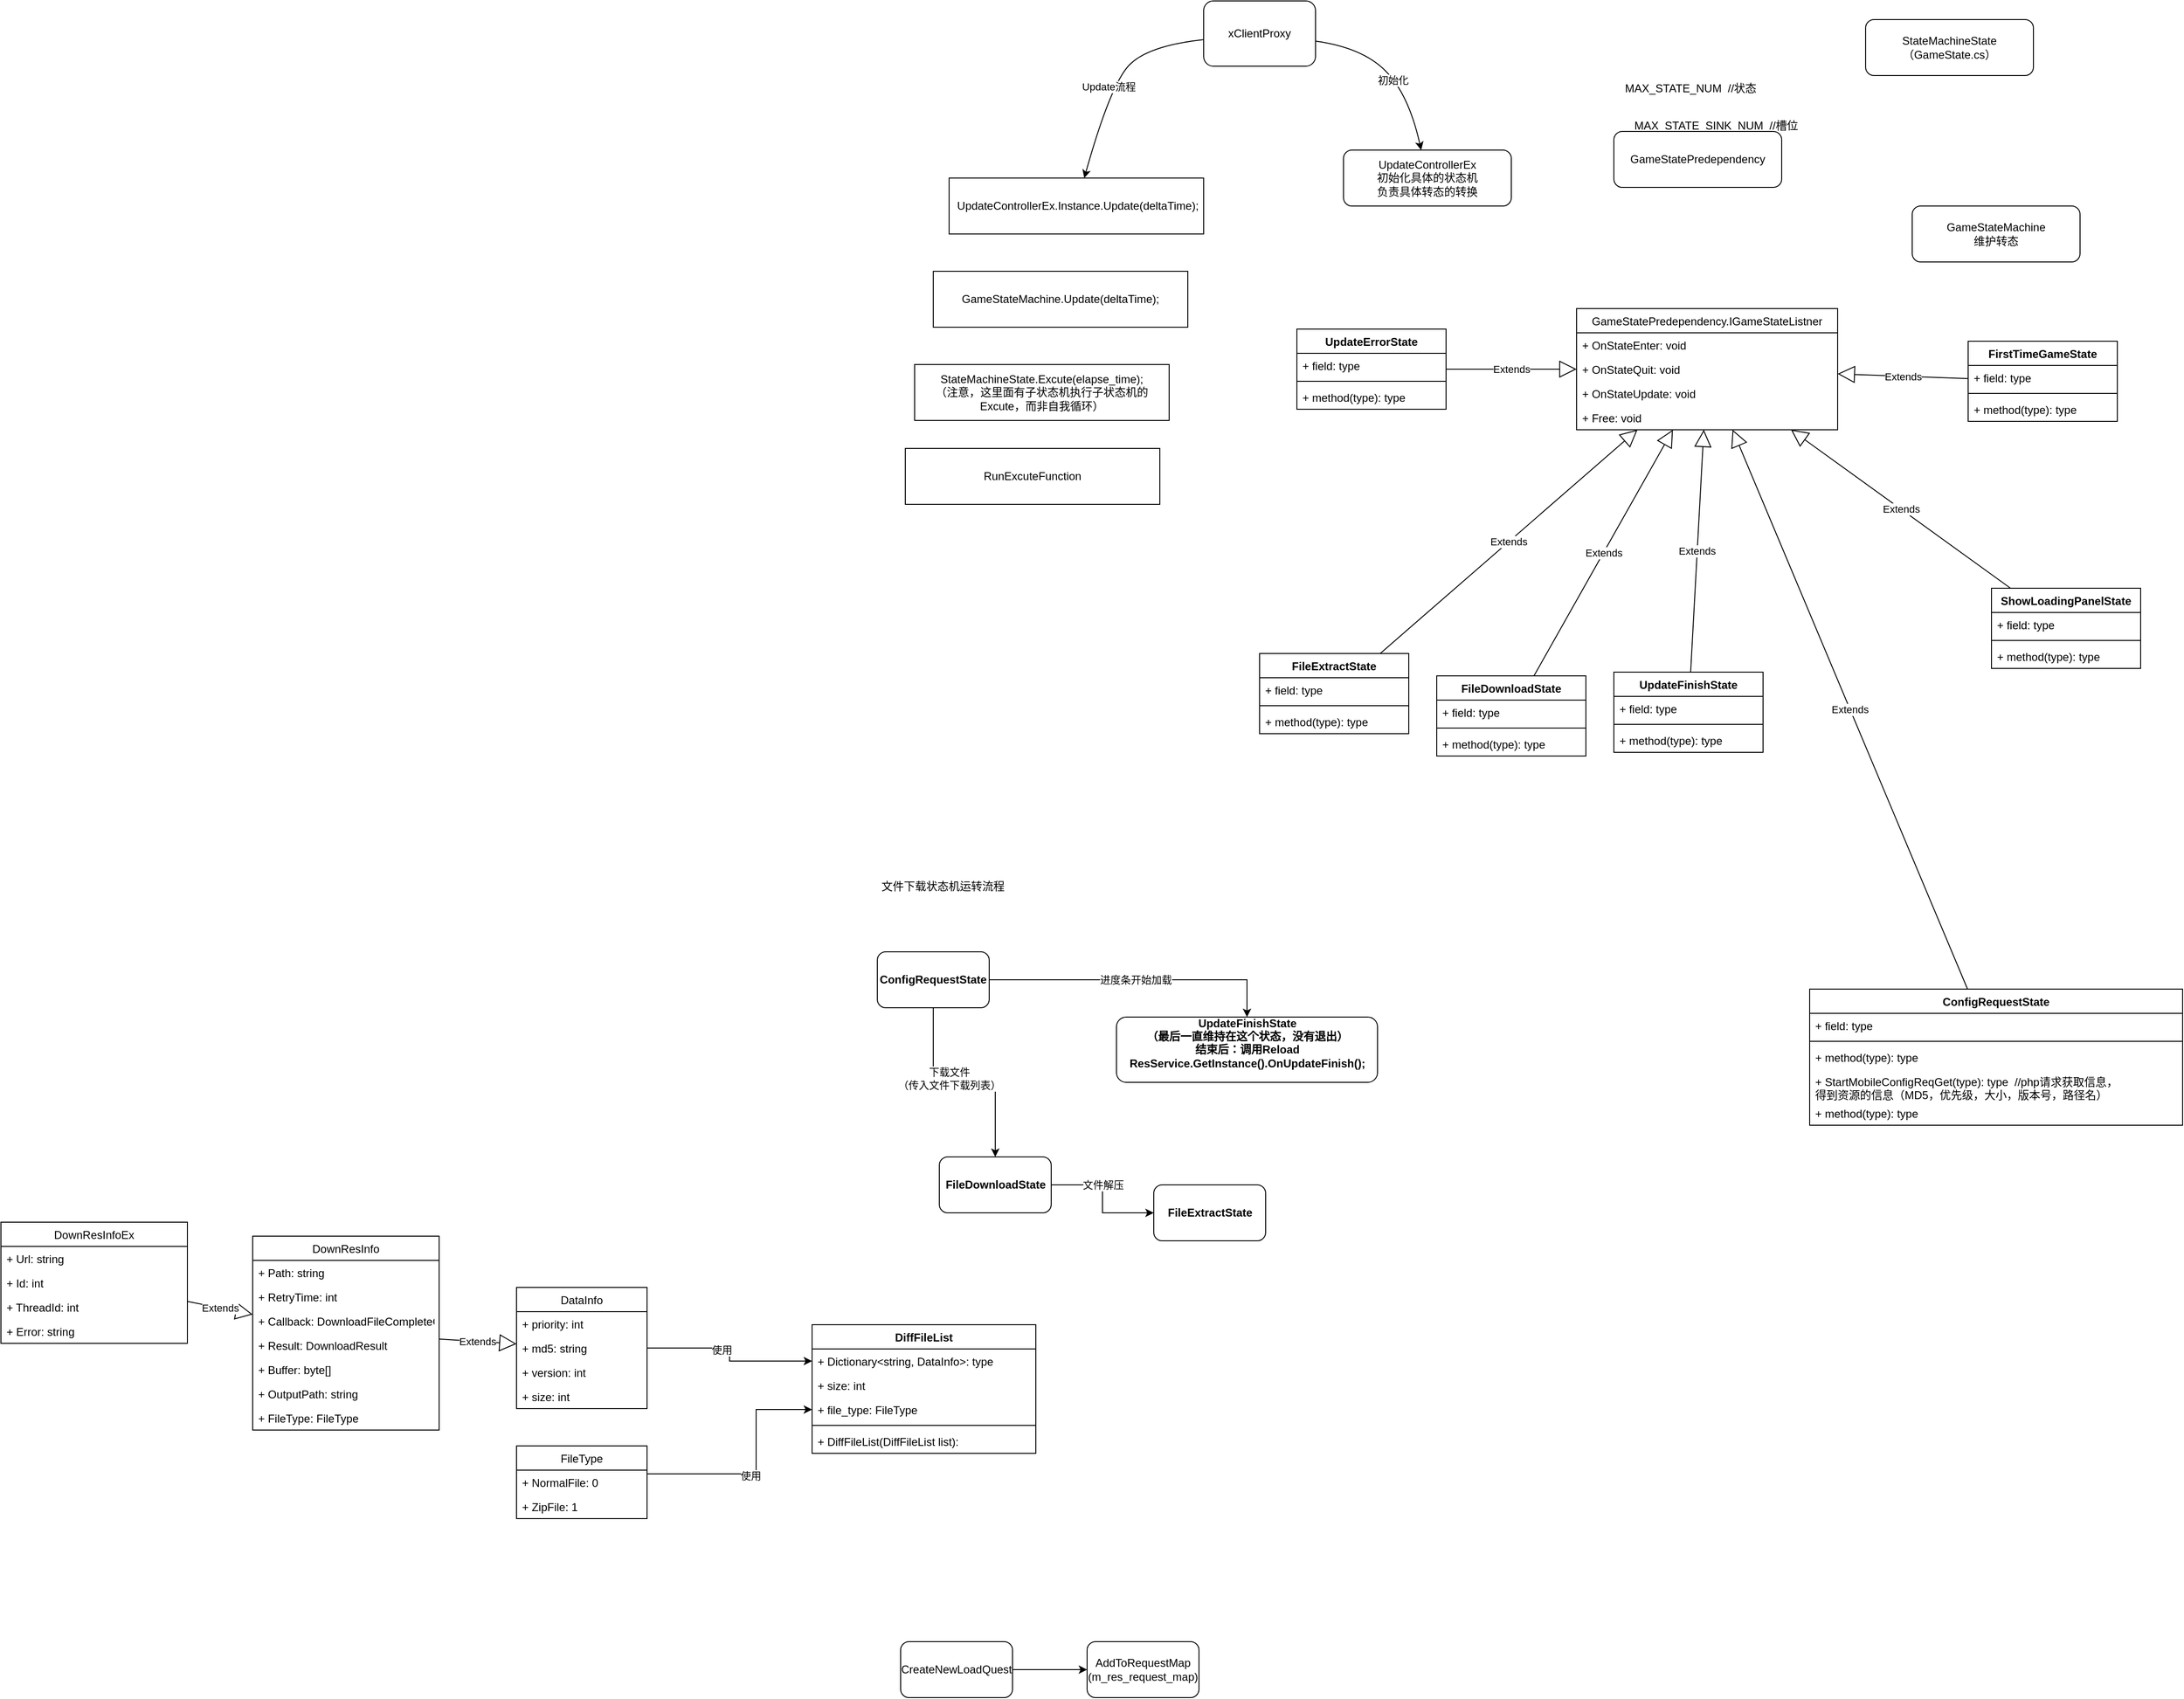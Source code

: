 <mxfile version="13.9.9" type="github">
  <diagram id="poAoHHD4wJXneolooooK" name="Page-1">
    <mxGraphModel dx="2960" dy="737" grid="1" gridSize="10" guides="1" tooltips="1" connect="1" arrows="1" fold="1" page="1" pageScale="1" pageWidth="827" pageHeight="1169" math="0" shadow="0">
      <root>
        <mxCell id="0" />
        <mxCell id="1" parent="0" />
        <mxCell id="TegShTSiwR75E2xf8N01-50" value="GameStatePredependency" style="rounded=1;whiteSpace=wrap;html=1;" parent="1" vertex="1">
          <mxGeometry x="210" y="360" width="180" height="60" as="geometry" />
        </mxCell>
        <mxCell id="TegShTSiwR75E2xf8N01-51" value="GameStatePredependency.IGameStateListner" style="swimlane;fontStyle=0;childLayout=stackLayout;horizontal=1;startSize=26;fillColor=none;horizontalStack=0;resizeParent=1;resizeParentMax=0;resizeLast=0;collapsible=1;marginBottom=0;" parent="1" vertex="1">
          <mxGeometry x="170" y="550" width="280" height="130" as="geometry" />
        </mxCell>
        <mxCell id="TegShTSiwR75E2xf8N01-52" value="+ OnStateEnter: void" style="text;strokeColor=none;fillColor=none;align=left;verticalAlign=top;spacingLeft=4;spacingRight=4;overflow=hidden;rotatable=0;points=[[0,0.5],[1,0.5]];portConstraint=eastwest;" parent="TegShTSiwR75E2xf8N01-51" vertex="1">
          <mxGeometry y="26" width="280" height="26" as="geometry" />
        </mxCell>
        <mxCell id="TegShTSiwR75E2xf8N01-53" value="+ OnStateQuit: void" style="text;strokeColor=none;fillColor=none;align=left;verticalAlign=top;spacingLeft=4;spacingRight=4;overflow=hidden;rotatable=0;points=[[0,0.5],[1,0.5]];portConstraint=eastwest;" parent="TegShTSiwR75E2xf8N01-51" vertex="1">
          <mxGeometry y="52" width="280" height="26" as="geometry" />
        </mxCell>
        <mxCell id="TegShTSiwR75E2xf8N01-54" value="+ OnStateUpdate: void" style="text;strokeColor=none;fillColor=none;align=left;verticalAlign=top;spacingLeft=4;spacingRight=4;overflow=hidden;rotatable=0;points=[[0,0.5],[1,0.5]];portConstraint=eastwest;" parent="TegShTSiwR75E2xf8N01-51" vertex="1">
          <mxGeometry y="78" width="280" height="26" as="geometry" />
        </mxCell>
        <mxCell id="TegShTSiwR75E2xf8N01-55" value="+ Free: void" style="text;strokeColor=none;fillColor=none;align=left;verticalAlign=top;spacingLeft=4;spacingRight=4;overflow=hidden;rotatable=0;points=[[0,0.5],[1,0.5]];portConstraint=eastwest;" parent="TegShTSiwR75E2xf8N01-51" vertex="1">
          <mxGeometry y="104" width="280" height="26" as="geometry" />
        </mxCell>
        <mxCell id="TegShTSiwR75E2xf8N01-56" value="MAX_STATE_SINK_NUM&amp;nbsp; //槽位" style="text;whiteSpace=wrap;html=1;" parent="1" vertex="1">
          <mxGeometry x="230" y="340" width="190" height="30" as="geometry" />
        </mxCell>
        <mxCell id="TegShTSiwR75E2xf8N01-57" value="MAX_STATE_NUM&amp;nbsp; //状态" style="text;whiteSpace=wrap;html=1;" parent="1" vertex="1">
          <mxGeometry x="220" y="300" width="170" height="30" as="geometry" />
        </mxCell>
        <mxCell id="TegShTSiwR75E2xf8N01-58" value="UpdateErrorState" style="swimlane;fontStyle=1;align=center;verticalAlign=top;childLayout=stackLayout;horizontal=1;startSize=26;horizontalStack=0;resizeParent=1;resizeParentMax=0;resizeLast=0;collapsible=1;marginBottom=0;" parent="1" vertex="1">
          <mxGeometry x="-130" y="572" width="160" height="86" as="geometry" />
        </mxCell>
        <mxCell id="TegShTSiwR75E2xf8N01-59" value="+ field: type" style="text;strokeColor=none;fillColor=none;align=left;verticalAlign=top;spacingLeft=4;spacingRight=4;overflow=hidden;rotatable=0;points=[[0,0.5],[1,0.5]];portConstraint=eastwest;" parent="TegShTSiwR75E2xf8N01-58" vertex="1">
          <mxGeometry y="26" width="160" height="26" as="geometry" />
        </mxCell>
        <mxCell id="TegShTSiwR75E2xf8N01-60" value="" style="line;strokeWidth=1;fillColor=none;align=left;verticalAlign=middle;spacingTop=-1;spacingLeft=3;spacingRight=3;rotatable=0;labelPosition=right;points=[];portConstraint=eastwest;" parent="TegShTSiwR75E2xf8N01-58" vertex="1">
          <mxGeometry y="52" width="160" height="8" as="geometry" />
        </mxCell>
        <mxCell id="TegShTSiwR75E2xf8N01-61" value="+ method(type): type" style="text;strokeColor=none;fillColor=none;align=left;verticalAlign=top;spacingLeft=4;spacingRight=4;overflow=hidden;rotatable=0;points=[[0,0.5],[1,0.5]];portConstraint=eastwest;" parent="TegShTSiwR75E2xf8N01-58" vertex="1">
          <mxGeometry y="60" width="160" height="26" as="geometry" />
        </mxCell>
        <mxCell id="TegShTSiwR75E2xf8N01-62" value="Extends" style="endArrow=block;endSize=16;endFill=0;html=1;" parent="1" source="TegShTSiwR75E2xf8N01-58" target="TegShTSiwR75E2xf8N01-51" edge="1">
          <mxGeometry width="160" relative="1" as="geometry">
            <mxPoint x="330" y="410" as="sourcePoint" />
            <mxPoint x="490" y="410" as="targetPoint" />
          </mxGeometry>
        </mxCell>
        <mxCell id="TegShTSiwR75E2xf8N01-63" value="ShowLoadingPanelState" style="swimlane;fontStyle=1;align=center;verticalAlign=top;childLayout=stackLayout;horizontal=1;startSize=26;horizontalStack=0;resizeParent=1;resizeParentMax=0;resizeLast=0;collapsible=1;marginBottom=0;" parent="1" vertex="1">
          <mxGeometry x="615" y="850" width="160" height="86" as="geometry" />
        </mxCell>
        <mxCell id="TegShTSiwR75E2xf8N01-64" value="+ field: type" style="text;strokeColor=none;fillColor=none;align=left;verticalAlign=top;spacingLeft=4;spacingRight=4;overflow=hidden;rotatable=0;points=[[0,0.5],[1,0.5]];portConstraint=eastwest;" parent="TegShTSiwR75E2xf8N01-63" vertex="1">
          <mxGeometry y="26" width="160" height="26" as="geometry" />
        </mxCell>
        <mxCell id="TegShTSiwR75E2xf8N01-65" value="" style="line;strokeWidth=1;fillColor=none;align=left;verticalAlign=middle;spacingTop=-1;spacingLeft=3;spacingRight=3;rotatable=0;labelPosition=right;points=[];portConstraint=eastwest;" parent="TegShTSiwR75E2xf8N01-63" vertex="1">
          <mxGeometry y="52" width="160" height="8" as="geometry" />
        </mxCell>
        <mxCell id="TegShTSiwR75E2xf8N01-66" value="+ method(type): type" style="text;strokeColor=none;fillColor=none;align=left;verticalAlign=top;spacingLeft=4;spacingRight=4;overflow=hidden;rotatable=0;points=[[0,0.5],[1,0.5]];portConstraint=eastwest;" parent="TegShTSiwR75E2xf8N01-63" vertex="1">
          <mxGeometry y="60" width="160" height="26" as="geometry" />
        </mxCell>
        <mxCell id="TegShTSiwR75E2xf8N01-67" value="UpdateFinishState" style="swimlane;fontStyle=1;align=center;verticalAlign=top;childLayout=stackLayout;horizontal=1;startSize=26;horizontalStack=0;resizeParent=1;resizeParentMax=0;resizeLast=0;collapsible=1;marginBottom=0;" parent="1" vertex="1">
          <mxGeometry x="210" y="940" width="160" height="86" as="geometry" />
        </mxCell>
        <mxCell id="TegShTSiwR75E2xf8N01-68" value="+ field: type" style="text;strokeColor=none;fillColor=none;align=left;verticalAlign=top;spacingLeft=4;spacingRight=4;overflow=hidden;rotatable=0;points=[[0,0.5],[1,0.5]];portConstraint=eastwest;" parent="TegShTSiwR75E2xf8N01-67" vertex="1">
          <mxGeometry y="26" width="160" height="26" as="geometry" />
        </mxCell>
        <mxCell id="TegShTSiwR75E2xf8N01-69" value="" style="line;strokeWidth=1;fillColor=none;align=left;verticalAlign=middle;spacingTop=-1;spacingLeft=3;spacingRight=3;rotatable=0;labelPosition=right;points=[];portConstraint=eastwest;" parent="TegShTSiwR75E2xf8N01-67" vertex="1">
          <mxGeometry y="52" width="160" height="8" as="geometry" />
        </mxCell>
        <mxCell id="TegShTSiwR75E2xf8N01-70" value="+ method(type): type" style="text;strokeColor=none;fillColor=none;align=left;verticalAlign=top;spacingLeft=4;spacingRight=4;overflow=hidden;rotatable=0;points=[[0,0.5],[1,0.5]];portConstraint=eastwest;" parent="TegShTSiwR75E2xf8N01-67" vertex="1">
          <mxGeometry y="60" width="160" height="26" as="geometry" />
        </mxCell>
        <mxCell id="TegShTSiwR75E2xf8N01-71" value="FirstTimeGameState" style="swimlane;fontStyle=1;align=center;verticalAlign=top;childLayout=stackLayout;horizontal=1;startSize=26;horizontalStack=0;resizeParent=1;resizeParentMax=0;resizeLast=0;collapsible=1;marginBottom=0;" parent="1" vertex="1">
          <mxGeometry x="590" y="585" width="160" height="86" as="geometry" />
        </mxCell>
        <mxCell id="TegShTSiwR75E2xf8N01-72" value="+ field: type" style="text;strokeColor=none;fillColor=none;align=left;verticalAlign=top;spacingLeft=4;spacingRight=4;overflow=hidden;rotatable=0;points=[[0,0.5],[1,0.5]];portConstraint=eastwest;" parent="TegShTSiwR75E2xf8N01-71" vertex="1">
          <mxGeometry y="26" width="160" height="26" as="geometry" />
        </mxCell>
        <mxCell id="TegShTSiwR75E2xf8N01-73" value="" style="line;strokeWidth=1;fillColor=none;align=left;verticalAlign=middle;spacingTop=-1;spacingLeft=3;spacingRight=3;rotatable=0;labelPosition=right;points=[];portConstraint=eastwest;" parent="TegShTSiwR75E2xf8N01-71" vertex="1">
          <mxGeometry y="52" width="160" height="8" as="geometry" />
        </mxCell>
        <mxCell id="TegShTSiwR75E2xf8N01-74" value="+ method(type): type" style="text;strokeColor=none;fillColor=none;align=left;verticalAlign=top;spacingLeft=4;spacingRight=4;overflow=hidden;rotatable=0;points=[[0,0.5],[1,0.5]];portConstraint=eastwest;" parent="TegShTSiwR75E2xf8N01-71" vertex="1">
          <mxGeometry y="60" width="160" height="26" as="geometry" />
        </mxCell>
        <mxCell id="TegShTSiwR75E2xf8N01-75" value="FileExtractState" style="swimlane;fontStyle=1;align=center;verticalAlign=top;childLayout=stackLayout;horizontal=1;startSize=26;horizontalStack=0;resizeParent=1;resizeParentMax=0;resizeLast=0;collapsible=1;marginBottom=0;" parent="1" vertex="1">
          <mxGeometry x="-170" y="920" width="160" height="86" as="geometry" />
        </mxCell>
        <mxCell id="TegShTSiwR75E2xf8N01-76" value="+ field: type" style="text;strokeColor=none;fillColor=none;align=left;verticalAlign=top;spacingLeft=4;spacingRight=4;overflow=hidden;rotatable=0;points=[[0,0.5],[1,0.5]];portConstraint=eastwest;" parent="TegShTSiwR75E2xf8N01-75" vertex="1">
          <mxGeometry y="26" width="160" height="26" as="geometry" />
        </mxCell>
        <mxCell id="TegShTSiwR75E2xf8N01-77" value="" style="line;strokeWidth=1;fillColor=none;align=left;verticalAlign=middle;spacingTop=-1;spacingLeft=3;spacingRight=3;rotatable=0;labelPosition=right;points=[];portConstraint=eastwest;" parent="TegShTSiwR75E2xf8N01-75" vertex="1">
          <mxGeometry y="52" width="160" height="8" as="geometry" />
        </mxCell>
        <mxCell id="TegShTSiwR75E2xf8N01-78" value="+ method(type): type" style="text;strokeColor=none;fillColor=none;align=left;verticalAlign=top;spacingLeft=4;spacingRight=4;overflow=hidden;rotatable=0;points=[[0,0.5],[1,0.5]];portConstraint=eastwest;" parent="TegShTSiwR75E2xf8N01-75" vertex="1">
          <mxGeometry y="60" width="160" height="26" as="geometry" />
        </mxCell>
        <mxCell id="TegShTSiwR75E2xf8N01-79" value="FileDownloadState" style="swimlane;fontStyle=1;align=center;verticalAlign=top;childLayout=stackLayout;horizontal=1;startSize=26;horizontalStack=0;resizeParent=1;resizeParentMax=0;resizeLast=0;collapsible=1;marginBottom=0;" parent="1" vertex="1">
          <mxGeometry x="20" y="944" width="160" height="86" as="geometry" />
        </mxCell>
        <mxCell id="TegShTSiwR75E2xf8N01-80" value="+ field: type" style="text;strokeColor=none;fillColor=none;align=left;verticalAlign=top;spacingLeft=4;spacingRight=4;overflow=hidden;rotatable=0;points=[[0,0.5],[1,0.5]];portConstraint=eastwest;" parent="TegShTSiwR75E2xf8N01-79" vertex="1">
          <mxGeometry y="26" width="160" height="26" as="geometry" />
        </mxCell>
        <mxCell id="TegShTSiwR75E2xf8N01-81" value="" style="line;strokeWidth=1;fillColor=none;align=left;verticalAlign=middle;spacingTop=-1;spacingLeft=3;spacingRight=3;rotatable=0;labelPosition=right;points=[];portConstraint=eastwest;" parent="TegShTSiwR75E2xf8N01-79" vertex="1">
          <mxGeometry y="52" width="160" height="8" as="geometry" />
        </mxCell>
        <mxCell id="TegShTSiwR75E2xf8N01-82" value="+ method(type): type" style="text;strokeColor=none;fillColor=none;align=left;verticalAlign=top;spacingLeft=4;spacingRight=4;overflow=hidden;rotatable=0;points=[[0,0.5],[1,0.5]];portConstraint=eastwest;" parent="TegShTSiwR75E2xf8N01-79" vertex="1">
          <mxGeometry y="60" width="160" height="26" as="geometry" />
        </mxCell>
        <mxCell id="TegShTSiwR75E2xf8N01-83" value="ConfigRequestState" style="swimlane;fontStyle=1;align=center;verticalAlign=top;childLayout=stackLayout;horizontal=1;startSize=26;horizontalStack=0;resizeParent=1;resizeParentMax=0;resizeLast=0;collapsible=1;marginBottom=0;" parent="1" vertex="1">
          <mxGeometry x="420" y="1280" width="400" height="146" as="geometry" />
        </mxCell>
        <mxCell id="TegShTSiwR75E2xf8N01-84" value="+ field: type" style="text;strokeColor=none;fillColor=none;align=left;verticalAlign=top;spacingLeft=4;spacingRight=4;overflow=hidden;rotatable=0;points=[[0,0.5],[1,0.5]];portConstraint=eastwest;" parent="TegShTSiwR75E2xf8N01-83" vertex="1">
          <mxGeometry y="26" width="400" height="26" as="geometry" />
        </mxCell>
        <mxCell id="TegShTSiwR75E2xf8N01-85" value="" style="line;strokeWidth=1;fillColor=none;align=left;verticalAlign=middle;spacingTop=-1;spacingLeft=3;spacingRight=3;rotatable=0;labelPosition=right;points=[];portConstraint=eastwest;" parent="TegShTSiwR75E2xf8N01-83" vertex="1">
          <mxGeometry y="52" width="400" height="8" as="geometry" />
        </mxCell>
        <mxCell id="TegShTSiwR75E2xf8N01-86" value="+ method(type): type" style="text;strokeColor=none;fillColor=none;align=left;verticalAlign=top;spacingLeft=4;spacingRight=4;overflow=hidden;rotatable=0;points=[[0,0.5],[1,0.5]];portConstraint=eastwest;" parent="TegShTSiwR75E2xf8N01-83" vertex="1">
          <mxGeometry y="60" width="400" height="26" as="geometry" />
        </mxCell>
        <mxCell id="ehXN9OD-bpD-5gohw3rK-1" value="+ StartMobileConfigReqGet(type): type  //php请求获取信息，&#xa;得到资源的信息（MD5，优先级，大小，版本号，路径名）" style="text;strokeColor=none;fillColor=none;align=left;verticalAlign=top;spacingLeft=4;spacingRight=4;overflow=hidden;rotatable=0;points=[[0,0.5],[1,0.5]];portConstraint=eastwest;" vertex="1" parent="TegShTSiwR75E2xf8N01-83">
          <mxGeometry y="86" width="400" height="34" as="geometry" />
        </mxCell>
        <mxCell id="ehXN9OD-bpD-5gohw3rK-2" value="+ method(type): type" style="text;strokeColor=none;fillColor=none;align=left;verticalAlign=top;spacingLeft=4;spacingRight=4;overflow=hidden;rotatable=0;points=[[0,0.5],[1,0.5]];portConstraint=eastwest;" vertex="1" parent="TegShTSiwR75E2xf8N01-83">
          <mxGeometry y="120" width="400" height="26" as="geometry" />
        </mxCell>
        <mxCell id="TegShTSiwR75E2xf8N01-87" value="StateMachineState（GameState.cs）" style="rounded=1;whiteSpace=wrap;html=1;" parent="1" vertex="1">
          <mxGeometry x="480" y="240" width="180" height="60" as="geometry" />
        </mxCell>
        <mxCell id="TegShTSiwR75E2xf8N01-88" value="Extends" style="endArrow=block;endSize=16;endFill=0;html=1;" parent="1" source="TegShTSiwR75E2xf8N01-71" target="TegShTSiwR75E2xf8N01-51" edge="1">
          <mxGeometry width="160" relative="1" as="geometry">
            <mxPoint x="50" y="750" as="sourcePoint" />
            <mxPoint x="190" y="750" as="targetPoint" />
          </mxGeometry>
        </mxCell>
        <mxCell id="TegShTSiwR75E2xf8N01-89" value="Extends" style="endArrow=block;endSize=16;endFill=0;html=1;" parent="1" source="TegShTSiwR75E2xf8N01-75" target="TegShTSiwR75E2xf8N01-51" edge="1">
          <mxGeometry width="160" relative="1" as="geometry">
            <mxPoint x="60" y="760" as="sourcePoint" />
            <mxPoint x="200" y="760" as="targetPoint" />
          </mxGeometry>
        </mxCell>
        <mxCell id="TegShTSiwR75E2xf8N01-90" value="Extends" style="endArrow=block;endSize=16;endFill=0;html=1;" parent="1" source="TegShTSiwR75E2xf8N01-67" target="TegShTSiwR75E2xf8N01-51" edge="1">
          <mxGeometry width="160" relative="1" as="geometry">
            <mxPoint x="70" y="770" as="sourcePoint" />
            <mxPoint x="210" y="770" as="targetPoint" />
          </mxGeometry>
        </mxCell>
        <mxCell id="TegShTSiwR75E2xf8N01-91" value="Extends" style="endArrow=block;endSize=16;endFill=0;html=1;" parent="1" source="TegShTSiwR75E2xf8N01-79" target="TegShTSiwR75E2xf8N01-51" edge="1">
          <mxGeometry width="160" relative="1" as="geometry">
            <mxPoint x="80" y="780" as="sourcePoint" />
            <mxPoint x="220" y="780" as="targetPoint" />
          </mxGeometry>
        </mxCell>
        <mxCell id="TegShTSiwR75E2xf8N01-92" value="Extends" style="endArrow=block;endSize=16;endFill=0;html=1;" parent="1" source="TegShTSiwR75E2xf8N01-83" target="TegShTSiwR75E2xf8N01-51" edge="1">
          <mxGeometry width="160" relative="1" as="geometry">
            <mxPoint x="90" y="790" as="sourcePoint" />
            <mxPoint x="230" y="790" as="targetPoint" />
          </mxGeometry>
        </mxCell>
        <mxCell id="TegShTSiwR75E2xf8N01-93" value="Extends" style="endArrow=block;endSize=16;endFill=0;html=1;" parent="1" source="TegShTSiwR75E2xf8N01-63" target="TegShTSiwR75E2xf8N01-51" edge="1">
          <mxGeometry width="160" relative="1" as="geometry">
            <mxPoint x="600" y="635.111" as="sourcePoint" />
            <mxPoint x="460" y="630.056" as="targetPoint" />
          </mxGeometry>
        </mxCell>
        <mxCell id="TegShTSiwR75E2xf8N01-94" value="UpdateControllerEx&lt;br&gt;初始化具体的状态机&lt;br&gt;负责具体转态的转换" style="rounded=1;whiteSpace=wrap;html=1;" parent="1" vertex="1">
          <mxGeometry x="-80" y="380" width="180" height="60" as="geometry" />
        </mxCell>
        <mxCell id="TegShTSiwR75E2xf8N01-95" value="GameStateMachine&lt;br&gt;维护转态" style="rounded=1;whiteSpace=wrap;html=1;" parent="1" vertex="1">
          <mxGeometry x="530" y="440" width="180" height="60" as="geometry" />
        </mxCell>
        <mxCell id="TegShTSiwR75E2xf8N01-96" value="xClientProxy" style="rounded=1;whiteSpace=wrap;html=1;" parent="1" vertex="1">
          <mxGeometry x="-230" y="220" width="120" height="70" as="geometry" />
        </mxCell>
        <mxCell id="TegShTSiwR75E2xf8N01-97" value="" style="curved=1;endArrow=classic;html=1;" parent="1" source="TegShTSiwR75E2xf8N01-96" target="TegShTSiwR75E2xf8N01-94" edge="1">
          <mxGeometry width="50" height="50" relative="1" as="geometry">
            <mxPoint x="-30" y="310" as="sourcePoint" />
            <mxPoint x="20" y="260" as="targetPoint" />
            <Array as="points">
              <mxPoint x="-60" y="270" />
              <mxPoint x="-10" y="320" />
            </Array>
          </mxGeometry>
        </mxCell>
        <mxCell id="TegShTSiwR75E2xf8N01-98" value="初始化" style="edgeLabel;html=1;align=center;verticalAlign=middle;resizable=0;points=[];" parent="TegShTSiwR75E2xf8N01-97" vertex="1" connectable="0">
          <mxGeometry x="0.079" y="-1" relative="1" as="geometry">
            <mxPoint x="-1" as="offset" />
          </mxGeometry>
        </mxCell>
        <mxCell id="GtW2HttxMYq7Off1ql-g-1" value="" style="curved=1;endArrow=classic;html=1;" parent="1" source="TegShTSiwR75E2xf8N01-96" target="GtW2HttxMYq7Off1ql-g-3" edge="1">
          <mxGeometry width="50" height="50" relative="1" as="geometry">
            <mxPoint x="-100" y="273.182" as="sourcePoint" />
            <mxPoint x="-350" y="380" as="targetPoint" />
            <Array as="points">
              <mxPoint x="-290" y="268" />
              <mxPoint x="-330" y="310" />
            </Array>
          </mxGeometry>
        </mxCell>
        <mxCell id="GtW2HttxMYq7Off1ql-g-2" value="Update流程" style="edgeLabel;html=1;align=center;verticalAlign=middle;resizable=0;points=[];" parent="GtW2HttxMYq7Off1ql-g-1" vertex="1" connectable="0">
          <mxGeometry x="0.079" y="-1" relative="1" as="geometry">
            <mxPoint x="-1" as="offset" />
          </mxGeometry>
        </mxCell>
        <mxCell id="GtW2HttxMYq7Off1ql-g-3" value="&amp;nbsp;UpdateControllerEx.Instance.Update(deltaTime);" style="rounded=0;whiteSpace=wrap;html=1;" parent="1" vertex="1">
          <mxGeometry x="-503" y="410" width="273" height="60" as="geometry" />
        </mxCell>
        <mxCell id="GtW2HttxMYq7Off1ql-g-4" value="GameStateMachine.Update(deltaTime);" style="rounded=0;whiteSpace=wrap;html=1;" parent="1" vertex="1">
          <mxGeometry x="-520" y="510" width="273" height="60" as="geometry" />
        </mxCell>
        <mxCell id="GtW2HttxMYq7Off1ql-g-5" value="&lt;div&gt;StateMachineState.Excute(elapse_time);&lt;/div&gt;&lt;div&gt;（注意，这里面有子状态机执行子状态机的Excute，而非自我循环）&lt;/div&gt;" style="rounded=0;whiteSpace=wrap;html=1;" parent="1" vertex="1">
          <mxGeometry x="-540" y="610" width="273" height="60" as="geometry" />
        </mxCell>
        <mxCell id="GtW2HttxMYq7Off1ql-g-6" value="&lt;div&gt;RunExcuteFunction&lt;br&gt;&lt;/div&gt;" style="rounded=0;whiteSpace=wrap;html=1;" parent="1" vertex="1">
          <mxGeometry x="-550" y="700" width="273" height="60" as="geometry" />
        </mxCell>
        <mxCell id="ehXN9OD-bpD-5gohw3rK-6" style="edgeStyle=orthogonalEdgeStyle;rounded=0;orthogonalLoop=1;jettySize=auto;html=1;" edge="1" parent="1" source="ehXN9OD-bpD-5gohw3rK-3" target="ehXN9OD-bpD-5gohw3rK-5">
          <mxGeometry relative="1" as="geometry" />
        </mxCell>
        <mxCell id="ehXN9OD-bpD-5gohw3rK-7" value="进度条开始加载" style="edgeLabel;html=1;align=center;verticalAlign=middle;resizable=0;points=[];" vertex="1" connectable="0" parent="ehXN9OD-bpD-5gohw3rK-6">
          <mxGeometry x="-0.014" relative="1" as="geometry">
            <mxPoint x="1" as="offset" />
          </mxGeometry>
        </mxCell>
        <mxCell id="ehXN9OD-bpD-5gohw3rK-9" style="edgeStyle=orthogonalEdgeStyle;rounded=0;orthogonalLoop=1;jettySize=auto;html=1;" edge="1" parent="1" source="ehXN9OD-bpD-5gohw3rK-3" target="ehXN9OD-bpD-5gohw3rK-8">
          <mxGeometry relative="1" as="geometry" />
        </mxCell>
        <mxCell id="ehXN9OD-bpD-5gohw3rK-10" value="下载文件&lt;br&gt;（传入文件下载列表）" style="edgeLabel;html=1;align=center;verticalAlign=middle;resizable=0;points=[];" vertex="1" connectable="0" parent="ehXN9OD-bpD-5gohw3rK-9">
          <mxGeometry x="-0.148" y="4" relative="1" as="geometry">
            <mxPoint as="offset" />
          </mxGeometry>
        </mxCell>
        <mxCell id="ehXN9OD-bpD-5gohw3rK-3" value="&lt;span style=&quot;font-weight: 700&quot;&gt;ConfigRequestState&lt;/span&gt;" style="rounded=1;whiteSpace=wrap;html=1;" vertex="1" parent="1">
          <mxGeometry x="-580" y="1240" width="120" height="60" as="geometry" />
        </mxCell>
        <mxCell id="ehXN9OD-bpD-5gohw3rK-4" value="文件下载状态机运转流程" style="text;html=1;align=center;verticalAlign=middle;resizable=0;points=[];autosize=1;" vertex="1" parent="1">
          <mxGeometry x="-585" y="1160" width="150" height="20" as="geometry" />
        </mxCell>
        <mxCell id="ehXN9OD-bpD-5gohw3rK-5" value="&lt;b&gt;UpdateFinishState&lt;/b&gt;&lt;br&gt;&lt;b&gt;（最后一直维持在这个状态，没有退出）&lt;/b&gt;&lt;br&gt;&lt;b&gt;结束后：调用Reload&lt;/b&gt;&lt;br&gt;&lt;div&gt;&lt;b&gt;ResService.GetInstance().OnUpdateFinish();&lt;/b&gt;&lt;/div&gt;&lt;div style=&quot;font-weight: 700&quot;&gt;&lt;br&gt;&lt;/div&gt;" style="rounded=1;whiteSpace=wrap;html=1;" vertex="1" parent="1">
          <mxGeometry x="-323.5" y="1310" width="280" height="70" as="geometry" />
        </mxCell>
        <mxCell id="ehXN9OD-bpD-5gohw3rK-11" style="edgeStyle=orthogonalEdgeStyle;rounded=0;orthogonalLoop=1;jettySize=auto;html=1;" edge="1" parent="1" source="ehXN9OD-bpD-5gohw3rK-8" target="ehXN9OD-bpD-5gohw3rK-12">
          <mxGeometry relative="1" as="geometry">
            <mxPoint x="-273.5" y="1510" as="targetPoint" />
          </mxGeometry>
        </mxCell>
        <mxCell id="ehXN9OD-bpD-5gohw3rK-13" value="文件解压" style="edgeLabel;html=1;align=center;verticalAlign=middle;resizable=0;points=[];" vertex="1" connectable="0" parent="ehXN9OD-bpD-5gohw3rK-11">
          <mxGeometry x="-0.214" relative="1" as="geometry">
            <mxPoint as="offset" />
          </mxGeometry>
        </mxCell>
        <mxCell id="ehXN9OD-bpD-5gohw3rK-8" value="&lt;span style=&quot;font-weight: 700&quot;&gt;FileDownloadState&lt;/span&gt;" style="rounded=1;whiteSpace=wrap;html=1;" vertex="1" parent="1">
          <mxGeometry x="-513.5" y="1460" width="120" height="60" as="geometry" />
        </mxCell>
        <mxCell id="ehXN9OD-bpD-5gohw3rK-12" value="&lt;span style=&quot;font-weight: 700&quot;&gt;FileExtractState&lt;/span&gt;" style="rounded=1;whiteSpace=wrap;html=1;" vertex="1" parent="1">
          <mxGeometry x="-283.5" y="1490" width="120" height="60" as="geometry" />
        </mxCell>
        <mxCell id="ehXN9OD-bpD-5gohw3rK-14" value="DiffFileList" style="swimlane;fontStyle=1;align=center;verticalAlign=top;childLayout=stackLayout;horizontal=1;startSize=26;horizontalStack=0;resizeParent=1;resizeParentMax=0;resizeLast=0;collapsible=1;marginBottom=0;" vertex="1" parent="1">
          <mxGeometry x="-650" y="1640" width="240" height="138" as="geometry" />
        </mxCell>
        <mxCell id="ehXN9OD-bpD-5gohw3rK-15" value="+ Dictionary&lt;string, DataInfo&gt;: type" style="text;strokeColor=none;fillColor=none;align=left;verticalAlign=top;spacingLeft=4;spacingRight=4;overflow=hidden;rotatable=0;points=[[0,0.5],[1,0.5]];portConstraint=eastwest;" vertex="1" parent="ehXN9OD-bpD-5gohw3rK-14">
          <mxGeometry y="26" width="240" height="26" as="geometry" />
        </mxCell>
        <mxCell id="ehXN9OD-bpD-5gohw3rK-23" value="+ size: int" style="text;strokeColor=none;fillColor=none;align=left;verticalAlign=top;spacingLeft=4;spacingRight=4;overflow=hidden;rotatable=0;points=[[0,0.5],[1,0.5]];portConstraint=eastwest;" vertex="1" parent="ehXN9OD-bpD-5gohw3rK-14">
          <mxGeometry y="52" width="240" height="26" as="geometry" />
        </mxCell>
        <mxCell id="ehXN9OD-bpD-5gohw3rK-24" value="+ file_type: FileType" style="text;strokeColor=none;fillColor=none;align=left;verticalAlign=top;spacingLeft=4;spacingRight=4;overflow=hidden;rotatable=0;points=[[0,0.5],[1,0.5]];portConstraint=eastwest;" vertex="1" parent="ehXN9OD-bpD-5gohw3rK-14">
          <mxGeometry y="78" width="240" height="26" as="geometry" />
        </mxCell>
        <mxCell id="ehXN9OD-bpD-5gohw3rK-16" value="" style="line;strokeWidth=1;fillColor=none;align=left;verticalAlign=middle;spacingTop=-1;spacingLeft=3;spacingRight=3;rotatable=0;labelPosition=right;points=[];portConstraint=eastwest;" vertex="1" parent="ehXN9OD-bpD-5gohw3rK-14">
          <mxGeometry y="104" width="240" height="8" as="geometry" />
        </mxCell>
        <mxCell id="ehXN9OD-bpD-5gohw3rK-17" value="+ DiffFileList(DiffFileList list):" style="text;strokeColor=none;fillColor=none;align=left;verticalAlign=top;spacingLeft=4;spacingRight=4;overflow=hidden;rotatable=0;points=[[0,0.5],[1,0.5]];portConstraint=eastwest;" vertex="1" parent="ehXN9OD-bpD-5gohw3rK-14">
          <mxGeometry y="112" width="240" height="26" as="geometry" />
        </mxCell>
        <mxCell id="ehXN9OD-bpD-5gohw3rK-31" style="edgeStyle=orthogonalEdgeStyle;rounded=0;orthogonalLoop=1;jettySize=auto;html=1;" edge="1" parent="1" source="ehXN9OD-bpD-5gohw3rK-18" target="ehXN9OD-bpD-5gohw3rK-15">
          <mxGeometry relative="1" as="geometry" />
        </mxCell>
        <mxCell id="ehXN9OD-bpD-5gohw3rK-33" value="使用" style="edgeLabel;html=1;align=center;verticalAlign=middle;resizable=0;points=[];" vertex="1" connectable="0" parent="ehXN9OD-bpD-5gohw3rK-31">
          <mxGeometry x="-0.166" y="-2" relative="1" as="geometry">
            <mxPoint as="offset" />
          </mxGeometry>
        </mxCell>
        <mxCell id="ehXN9OD-bpD-5gohw3rK-18" value="DataInfo" style="swimlane;fontStyle=0;childLayout=stackLayout;horizontal=1;startSize=26;fillColor=none;horizontalStack=0;resizeParent=1;resizeParentMax=0;resizeLast=0;collapsible=1;marginBottom=0;" vertex="1" parent="1">
          <mxGeometry x="-967" y="1600" width="140" height="130" as="geometry" />
        </mxCell>
        <mxCell id="ehXN9OD-bpD-5gohw3rK-19" value="+ priority: int" style="text;strokeColor=none;fillColor=none;align=left;verticalAlign=top;spacingLeft=4;spacingRight=4;overflow=hidden;rotatable=0;points=[[0,0.5],[1,0.5]];portConstraint=eastwest;" vertex="1" parent="ehXN9OD-bpD-5gohw3rK-18">
          <mxGeometry y="26" width="140" height="26" as="geometry" />
        </mxCell>
        <mxCell id="ehXN9OD-bpD-5gohw3rK-20" value="+ md5: string" style="text;strokeColor=none;fillColor=none;align=left;verticalAlign=top;spacingLeft=4;spacingRight=4;overflow=hidden;rotatable=0;points=[[0,0.5],[1,0.5]];portConstraint=eastwest;" vertex="1" parent="ehXN9OD-bpD-5gohw3rK-18">
          <mxGeometry y="52" width="140" height="26" as="geometry" />
        </mxCell>
        <mxCell id="ehXN9OD-bpD-5gohw3rK-21" value="+ version: int" style="text;strokeColor=none;fillColor=none;align=left;verticalAlign=top;spacingLeft=4;spacingRight=4;overflow=hidden;rotatable=0;points=[[0,0.5],[1,0.5]];portConstraint=eastwest;" vertex="1" parent="ehXN9OD-bpD-5gohw3rK-18">
          <mxGeometry y="78" width="140" height="26" as="geometry" />
        </mxCell>
        <mxCell id="ehXN9OD-bpD-5gohw3rK-22" value="+ size: int" style="text;strokeColor=none;fillColor=none;align=left;verticalAlign=top;spacingLeft=4;spacingRight=4;overflow=hidden;rotatable=0;points=[[0,0.5],[1,0.5]];portConstraint=eastwest;" vertex="1" parent="ehXN9OD-bpD-5gohw3rK-18">
          <mxGeometry y="104" width="140" height="26" as="geometry" />
        </mxCell>
        <mxCell id="ehXN9OD-bpD-5gohw3rK-30" style="edgeStyle=orthogonalEdgeStyle;rounded=0;orthogonalLoop=1;jettySize=auto;html=1;" edge="1" parent="1" source="ehXN9OD-bpD-5gohw3rK-25" target="ehXN9OD-bpD-5gohw3rK-24">
          <mxGeometry relative="1" as="geometry">
            <Array as="points">
              <mxPoint x="-710" y="1800" />
              <mxPoint x="-710" y="1731" />
            </Array>
          </mxGeometry>
        </mxCell>
        <mxCell id="ehXN9OD-bpD-5gohw3rK-32" value="使用" style="edgeLabel;html=1;align=center;verticalAlign=middle;resizable=0;points=[];" vertex="1" connectable="0" parent="ehXN9OD-bpD-5gohw3rK-30">
          <mxGeometry x="-0.102" y="-2" relative="1" as="geometry">
            <mxPoint as="offset" />
          </mxGeometry>
        </mxCell>
        <mxCell id="ehXN9OD-bpD-5gohw3rK-25" value="FileType" style="swimlane;fontStyle=0;childLayout=stackLayout;horizontal=1;startSize=26;fillColor=none;horizontalStack=0;resizeParent=1;resizeParentMax=0;resizeLast=0;collapsible=1;marginBottom=0;" vertex="1" parent="1">
          <mxGeometry x="-967" y="1770" width="140" height="78" as="geometry" />
        </mxCell>
        <mxCell id="ehXN9OD-bpD-5gohw3rK-26" value="+ NormalFile: 0" style="text;strokeColor=none;fillColor=none;align=left;verticalAlign=top;spacingLeft=4;spacingRight=4;overflow=hidden;rotatable=0;points=[[0,0.5],[1,0.5]];portConstraint=eastwest;" vertex="1" parent="ehXN9OD-bpD-5gohw3rK-25">
          <mxGeometry y="26" width="140" height="26" as="geometry" />
        </mxCell>
        <mxCell id="ehXN9OD-bpD-5gohw3rK-27" value="+ ZipFile: 1" style="text;strokeColor=none;fillColor=none;align=left;verticalAlign=top;spacingLeft=4;spacingRight=4;overflow=hidden;rotatable=0;points=[[0,0.5],[1,0.5]];portConstraint=eastwest;" vertex="1" parent="ehXN9OD-bpD-5gohw3rK-25">
          <mxGeometry y="52" width="140" height="26" as="geometry" />
        </mxCell>
        <mxCell id="ehXN9OD-bpD-5gohw3rK-34" value="DownResInfo" style="swimlane;fontStyle=0;childLayout=stackLayout;horizontal=1;startSize=26;fillColor=none;horizontalStack=0;resizeParent=1;resizeParentMax=0;resizeLast=0;collapsible=1;marginBottom=0;" vertex="1" parent="1">
          <mxGeometry x="-1250" y="1545" width="200" height="208" as="geometry" />
        </mxCell>
        <mxCell id="ehXN9OD-bpD-5gohw3rK-35" value="+ Path: string" style="text;strokeColor=none;fillColor=none;align=left;verticalAlign=top;spacingLeft=4;spacingRight=4;overflow=hidden;rotatable=0;points=[[0,0.5],[1,0.5]];portConstraint=eastwest;" vertex="1" parent="ehXN9OD-bpD-5gohw3rK-34">
          <mxGeometry y="26" width="200" height="26" as="geometry" />
        </mxCell>
        <mxCell id="ehXN9OD-bpD-5gohw3rK-39" value="+ RetryTime: int" style="text;strokeColor=none;fillColor=none;align=left;verticalAlign=top;spacingLeft=4;spacingRight=4;overflow=hidden;rotatable=0;points=[[0,0.5],[1,0.5]];portConstraint=eastwest;" vertex="1" parent="ehXN9OD-bpD-5gohw3rK-34">
          <mxGeometry y="52" width="200" height="26" as="geometry" />
        </mxCell>
        <mxCell id="ehXN9OD-bpD-5gohw3rK-37" value="+ Callback: DownloadFileCompleteCallback" style="text;strokeColor=none;fillColor=none;align=left;verticalAlign=top;spacingLeft=4;spacingRight=4;overflow=hidden;rotatable=0;points=[[0,0.5],[1,0.5]];portConstraint=eastwest;" vertex="1" parent="ehXN9OD-bpD-5gohw3rK-34">
          <mxGeometry y="78" width="200" height="26" as="geometry" />
        </mxCell>
        <mxCell id="ehXN9OD-bpD-5gohw3rK-38" value="+ Result: DownloadResult" style="text;strokeColor=none;fillColor=none;align=left;verticalAlign=top;spacingLeft=4;spacingRight=4;overflow=hidden;rotatable=0;points=[[0,0.5],[1,0.5]];portConstraint=eastwest;" vertex="1" parent="ehXN9OD-bpD-5gohw3rK-34">
          <mxGeometry y="104" width="200" height="26" as="geometry" />
        </mxCell>
        <mxCell id="ehXN9OD-bpD-5gohw3rK-36" value="+ Buffer: byte[]" style="text;strokeColor=none;fillColor=none;align=left;verticalAlign=top;spacingLeft=4;spacingRight=4;overflow=hidden;rotatable=0;points=[[0,0.5],[1,0.5]];portConstraint=eastwest;" vertex="1" parent="ehXN9OD-bpD-5gohw3rK-34">
          <mxGeometry y="130" width="200" height="26" as="geometry" />
        </mxCell>
        <mxCell id="ehXN9OD-bpD-5gohw3rK-40" value="+ OutputPath: string" style="text;strokeColor=none;fillColor=none;align=left;verticalAlign=top;spacingLeft=4;spacingRight=4;overflow=hidden;rotatable=0;points=[[0,0.5],[1,0.5]];portConstraint=eastwest;" vertex="1" parent="ehXN9OD-bpD-5gohw3rK-34">
          <mxGeometry y="156" width="200" height="26" as="geometry" />
        </mxCell>
        <mxCell id="ehXN9OD-bpD-5gohw3rK-41" value="+ FileType: FileType" style="text;strokeColor=none;fillColor=none;align=left;verticalAlign=top;spacingLeft=4;spacingRight=4;overflow=hidden;rotatable=0;points=[[0,0.5],[1,0.5]];portConstraint=eastwest;" vertex="1" parent="ehXN9OD-bpD-5gohw3rK-34">
          <mxGeometry y="182" width="200" height="26" as="geometry" />
        </mxCell>
        <mxCell id="ehXN9OD-bpD-5gohw3rK-44" value="Extends" style="endArrow=block;endSize=16;endFill=0;html=1;" edge="1" parent="1" source="ehXN9OD-bpD-5gohw3rK-34" target="ehXN9OD-bpD-5gohw3rK-18">
          <mxGeometry width="160" relative="1" as="geometry">
            <mxPoint x="-1080" y="1510" as="sourcePoint" />
            <mxPoint x="-920" y="1510" as="targetPoint" />
          </mxGeometry>
        </mxCell>
        <mxCell id="ehXN9OD-bpD-5gohw3rK-47" value="" style="edgeStyle=orthogonalEdgeStyle;rounded=0;orthogonalLoop=1;jettySize=auto;html=1;" edge="1" parent="1" source="ehXN9OD-bpD-5gohw3rK-45" target="ehXN9OD-bpD-5gohw3rK-46">
          <mxGeometry relative="1" as="geometry" />
        </mxCell>
        <mxCell id="ehXN9OD-bpD-5gohw3rK-45" value="CreateNewLoadQuest" style="rounded=1;whiteSpace=wrap;html=1;" vertex="1" parent="1">
          <mxGeometry x="-555" y="1980" width="120" height="60" as="geometry" />
        </mxCell>
        <mxCell id="ehXN9OD-bpD-5gohw3rK-46" value="AddToRequestMap&lt;br&gt;(m_res_request_map)" style="whiteSpace=wrap;html=1;rounded=1;" vertex="1" parent="1">
          <mxGeometry x="-355" y="1980" width="120" height="60" as="geometry" />
        </mxCell>
        <mxCell id="ehXN9OD-bpD-5gohw3rK-49" value="DownResInfoEx" style="swimlane;fontStyle=0;childLayout=stackLayout;horizontal=1;startSize=26;fillColor=none;horizontalStack=0;resizeParent=1;resizeParentMax=0;resizeLast=0;collapsible=1;marginBottom=0;" vertex="1" parent="1">
          <mxGeometry x="-1520" y="1530" width="200" height="130" as="geometry" />
        </mxCell>
        <mxCell id="ehXN9OD-bpD-5gohw3rK-50" value="+ Url: string" style="text;strokeColor=none;fillColor=none;align=left;verticalAlign=top;spacingLeft=4;spacingRight=4;overflow=hidden;rotatable=0;points=[[0,0.5],[1,0.5]];portConstraint=eastwest;" vertex="1" parent="ehXN9OD-bpD-5gohw3rK-49">
          <mxGeometry y="26" width="200" height="26" as="geometry" />
        </mxCell>
        <mxCell id="ehXN9OD-bpD-5gohw3rK-51" value="+ Id: int" style="text;strokeColor=none;fillColor=none;align=left;verticalAlign=top;spacingLeft=4;spacingRight=4;overflow=hidden;rotatable=0;points=[[0,0.5],[1,0.5]];portConstraint=eastwest;" vertex="1" parent="ehXN9OD-bpD-5gohw3rK-49">
          <mxGeometry y="52" width="200" height="26" as="geometry" />
        </mxCell>
        <mxCell id="ehXN9OD-bpD-5gohw3rK-53" value="+ ThreadId: int" style="text;strokeColor=none;fillColor=none;align=left;verticalAlign=top;spacingLeft=4;spacingRight=4;overflow=hidden;rotatable=0;points=[[0,0.5],[1,0.5]];portConstraint=eastwest;" vertex="1" parent="ehXN9OD-bpD-5gohw3rK-49">
          <mxGeometry y="78" width="200" height="26" as="geometry" />
        </mxCell>
        <mxCell id="ehXN9OD-bpD-5gohw3rK-55" value="+ Error: string" style="text;strokeColor=none;fillColor=none;align=left;verticalAlign=top;spacingLeft=4;spacingRight=4;overflow=hidden;rotatable=0;points=[[0,0.5],[1,0.5]];portConstraint=eastwest;" vertex="1" parent="ehXN9OD-bpD-5gohw3rK-49">
          <mxGeometry y="104" width="200" height="26" as="geometry" />
        </mxCell>
        <mxCell id="ehXN9OD-bpD-5gohw3rK-57" value="Extends" style="endArrow=block;endSize=16;endFill=0;html=1;" edge="1" source="ehXN9OD-bpD-5gohw3rK-49" parent="1" target="ehXN9OD-bpD-5gohw3rK-34">
          <mxGeometry width="160" relative="1" as="geometry">
            <mxPoint x="-1354" y="1494" as="sourcePoint" />
            <mxPoint x="-1241" y="1645.29" as="targetPoint" />
          </mxGeometry>
        </mxCell>
      </root>
    </mxGraphModel>
  </diagram>
</mxfile>
